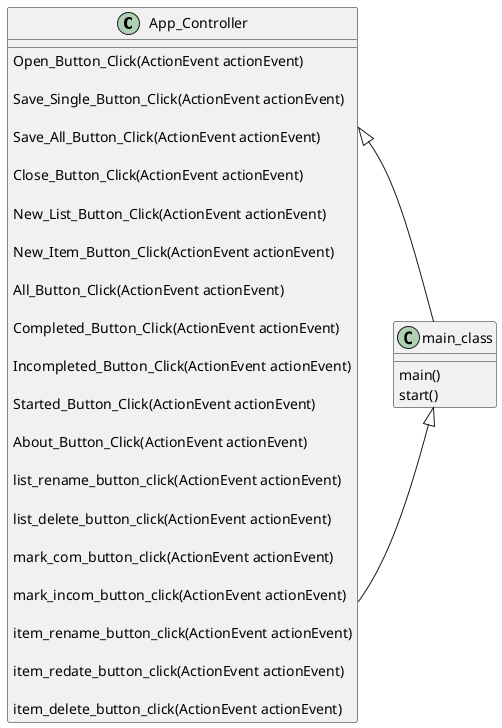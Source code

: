 @startuml
'https://plantuml.com/sequence-diagram

class App_Controller {
Open_Button_Click(ActionEvent actionEvent)

Save_Single_Button_Click(ActionEvent actionEvent)

Save_All_Button_Click(ActionEvent actionEvent)

Close_Button_Click(ActionEvent actionEvent)

New_List_Button_Click(ActionEvent actionEvent)

New_Item_Button_Click(ActionEvent actionEvent)

All_Button_Click(ActionEvent actionEvent)

Completed_Button_Click(ActionEvent actionEvent)

Incompleted_Button_Click(ActionEvent actionEvent)

Started_Button_Click(ActionEvent actionEvent)

About_Button_Click(ActionEvent actionEvent)

list_rename_button_click(ActionEvent actionEvent)

list_delete_button_click(ActionEvent actionEvent)

mark_com_button_click(ActionEvent actionEvent)

mark_incom_button_click(ActionEvent actionEvent)

item_rename_button_click(ActionEvent actionEvent)

item_redate_button_click(ActionEvent actionEvent)

item_delete_button_click(ActionEvent actionEvent)

}

class main_class {
main()
start()
}

App_Controller -|> main_class
App_Controller <|- main_class


@enduml